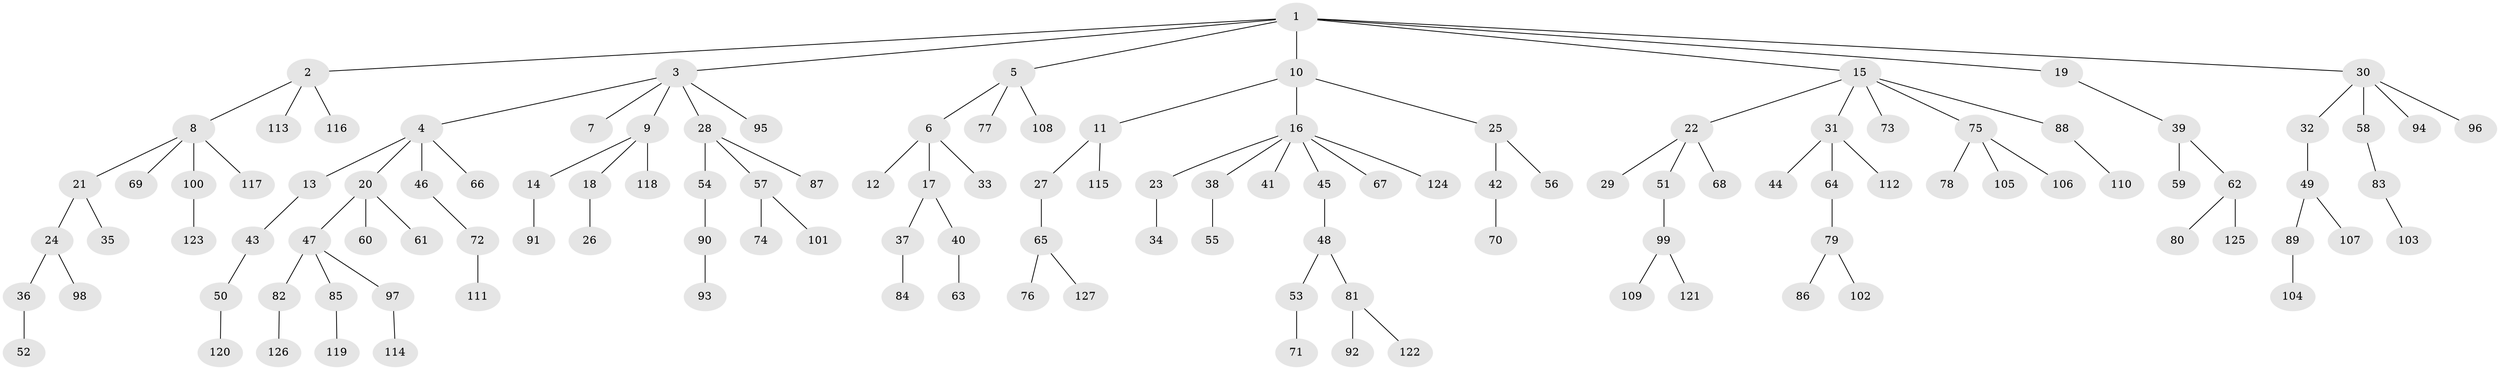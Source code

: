 // coarse degree distribution, {10: 0.011235955056179775, 3: 0.11235955056179775, 6: 0.033707865168539325, 5: 0.033707865168539325, 1: 0.5842696629213483, 4: 0.02247191011235955, 9: 0.011235955056179775, 2: 0.19101123595505617}
// Generated by graph-tools (version 1.1) at 2025/24/03/03/25 07:24:08]
// undirected, 127 vertices, 126 edges
graph export_dot {
graph [start="1"]
  node [color=gray90,style=filled];
  1;
  2;
  3;
  4;
  5;
  6;
  7;
  8;
  9;
  10;
  11;
  12;
  13;
  14;
  15;
  16;
  17;
  18;
  19;
  20;
  21;
  22;
  23;
  24;
  25;
  26;
  27;
  28;
  29;
  30;
  31;
  32;
  33;
  34;
  35;
  36;
  37;
  38;
  39;
  40;
  41;
  42;
  43;
  44;
  45;
  46;
  47;
  48;
  49;
  50;
  51;
  52;
  53;
  54;
  55;
  56;
  57;
  58;
  59;
  60;
  61;
  62;
  63;
  64;
  65;
  66;
  67;
  68;
  69;
  70;
  71;
  72;
  73;
  74;
  75;
  76;
  77;
  78;
  79;
  80;
  81;
  82;
  83;
  84;
  85;
  86;
  87;
  88;
  89;
  90;
  91;
  92;
  93;
  94;
  95;
  96;
  97;
  98;
  99;
  100;
  101;
  102;
  103;
  104;
  105;
  106;
  107;
  108;
  109;
  110;
  111;
  112;
  113;
  114;
  115;
  116;
  117;
  118;
  119;
  120;
  121;
  122;
  123;
  124;
  125;
  126;
  127;
  1 -- 2;
  1 -- 3;
  1 -- 5;
  1 -- 10;
  1 -- 15;
  1 -- 19;
  1 -- 30;
  2 -- 8;
  2 -- 113;
  2 -- 116;
  3 -- 4;
  3 -- 7;
  3 -- 9;
  3 -- 28;
  3 -- 95;
  4 -- 13;
  4 -- 20;
  4 -- 46;
  4 -- 66;
  5 -- 6;
  5 -- 77;
  5 -- 108;
  6 -- 12;
  6 -- 17;
  6 -- 33;
  8 -- 21;
  8 -- 69;
  8 -- 100;
  8 -- 117;
  9 -- 14;
  9 -- 18;
  9 -- 118;
  10 -- 11;
  10 -- 16;
  10 -- 25;
  11 -- 27;
  11 -- 115;
  13 -- 43;
  14 -- 91;
  15 -- 22;
  15 -- 31;
  15 -- 73;
  15 -- 75;
  15 -- 88;
  16 -- 23;
  16 -- 38;
  16 -- 41;
  16 -- 45;
  16 -- 67;
  16 -- 124;
  17 -- 37;
  17 -- 40;
  18 -- 26;
  19 -- 39;
  20 -- 47;
  20 -- 60;
  20 -- 61;
  21 -- 24;
  21 -- 35;
  22 -- 29;
  22 -- 51;
  22 -- 68;
  23 -- 34;
  24 -- 36;
  24 -- 98;
  25 -- 42;
  25 -- 56;
  27 -- 65;
  28 -- 54;
  28 -- 57;
  28 -- 87;
  30 -- 32;
  30 -- 58;
  30 -- 94;
  30 -- 96;
  31 -- 44;
  31 -- 64;
  31 -- 112;
  32 -- 49;
  36 -- 52;
  37 -- 84;
  38 -- 55;
  39 -- 59;
  39 -- 62;
  40 -- 63;
  42 -- 70;
  43 -- 50;
  45 -- 48;
  46 -- 72;
  47 -- 82;
  47 -- 85;
  47 -- 97;
  48 -- 53;
  48 -- 81;
  49 -- 89;
  49 -- 107;
  50 -- 120;
  51 -- 99;
  53 -- 71;
  54 -- 90;
  57 -- 74;
  57 -- 101;
  58 -- 83;
  62 -- 80;
  62 -- 125;
  64 -- 79;
  65 -- 76;
  65 -- 127;
  72 -- 111;
  75 -- 78;
  75 -- 105;
  75 -- 106;
  79 -- 86;
  79 -- 102;
  81 -- 92;
  81 -- 122;
  82 -- 126;
  83 -- 103;
  85 -- 119;
  88 -- 110;
  89 -- 104;
  90 -- 93;
  97 -- 114;
  99 -- 109;
  99 -- 121;
  100 -- 123;
}

